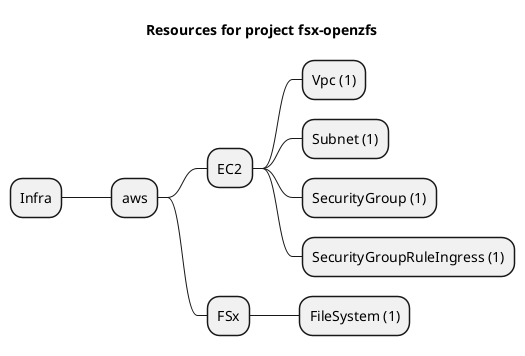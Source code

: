 @startmindmap
title Resources for project fsx-openzfs
skinparam monochrome true
+ Infra
++ aws
+++ EC2
++++ Vpc (1)
++++ Subnet (1)
++++ SecurityGroup (1)
++++ SecurityGroupRuleIngress (1)
+++ FSx
++++ FileSystem (1)
@endmindmap